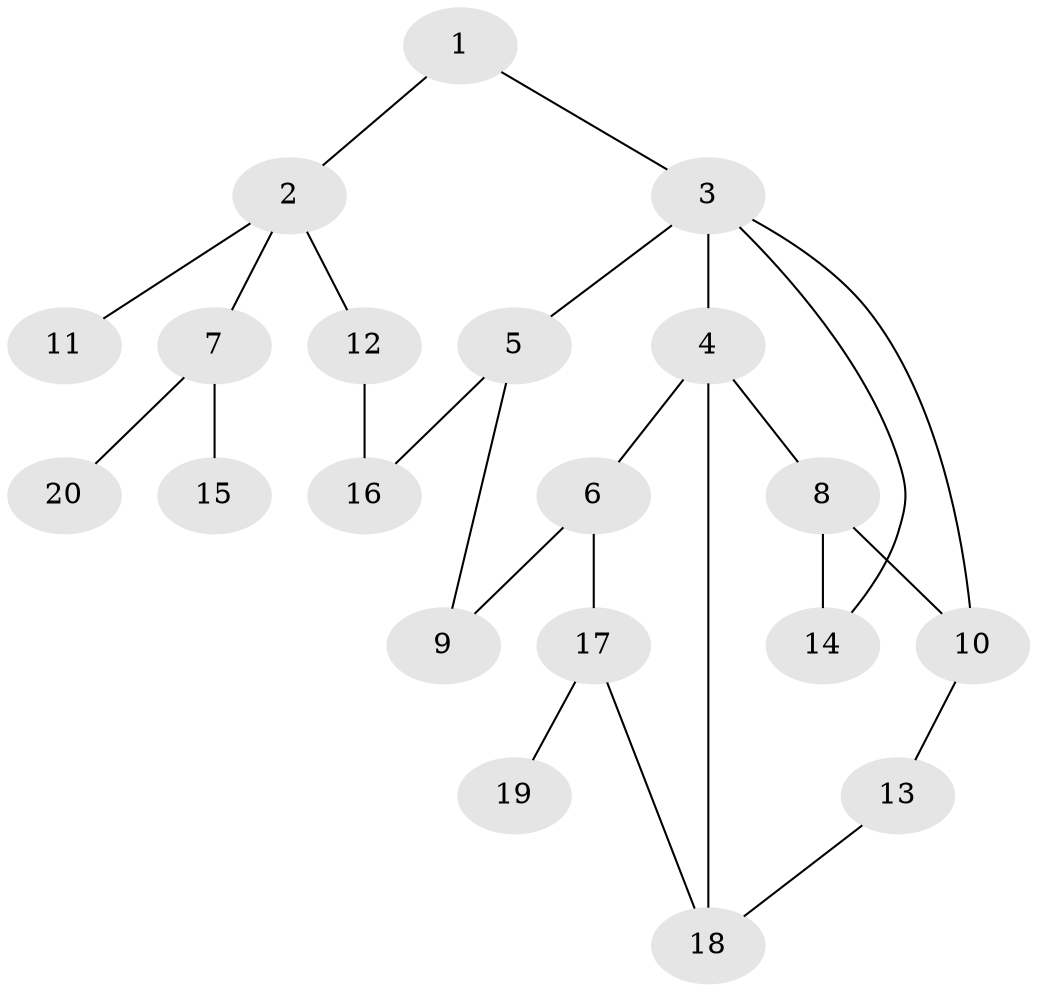 // Generated by graph-tools (version 1.1) at 2025/46/02/15/25 05:46:28]
// undirected, 20 vertices, 25 edges
graph export_dot {
graph [start="1"]
  node [color=gray90,style=filled];
  1;
  2;
  3;
  4;
  5;
  6;
  7;
  8;
  9;
  10;
  11;
  12;
  13;
  14;
  15;
  16;
  17;
  18;
  19;
  20;
  1 -- 2;
  1 -- 3;
  2 -- 7;
  2 -- 11;
  2 -- 12;
  3 -- 4;
  3 -- 5;
  3 -- 10;
  3 -- 14;
  4 -- 6;
  4 -- 8;
  4 -- 18;
  5 -- 16;
  5 -- 9;
  6 -- 9;
  6 -- 17;
  7 -- 15;
  7 -- 20;
  8 -- 14;
  8 -- 10;
  10 -- 13;
  12 -- 16;
  13 -- 18;
  17 -- 19;
  17 -- 18;
}
